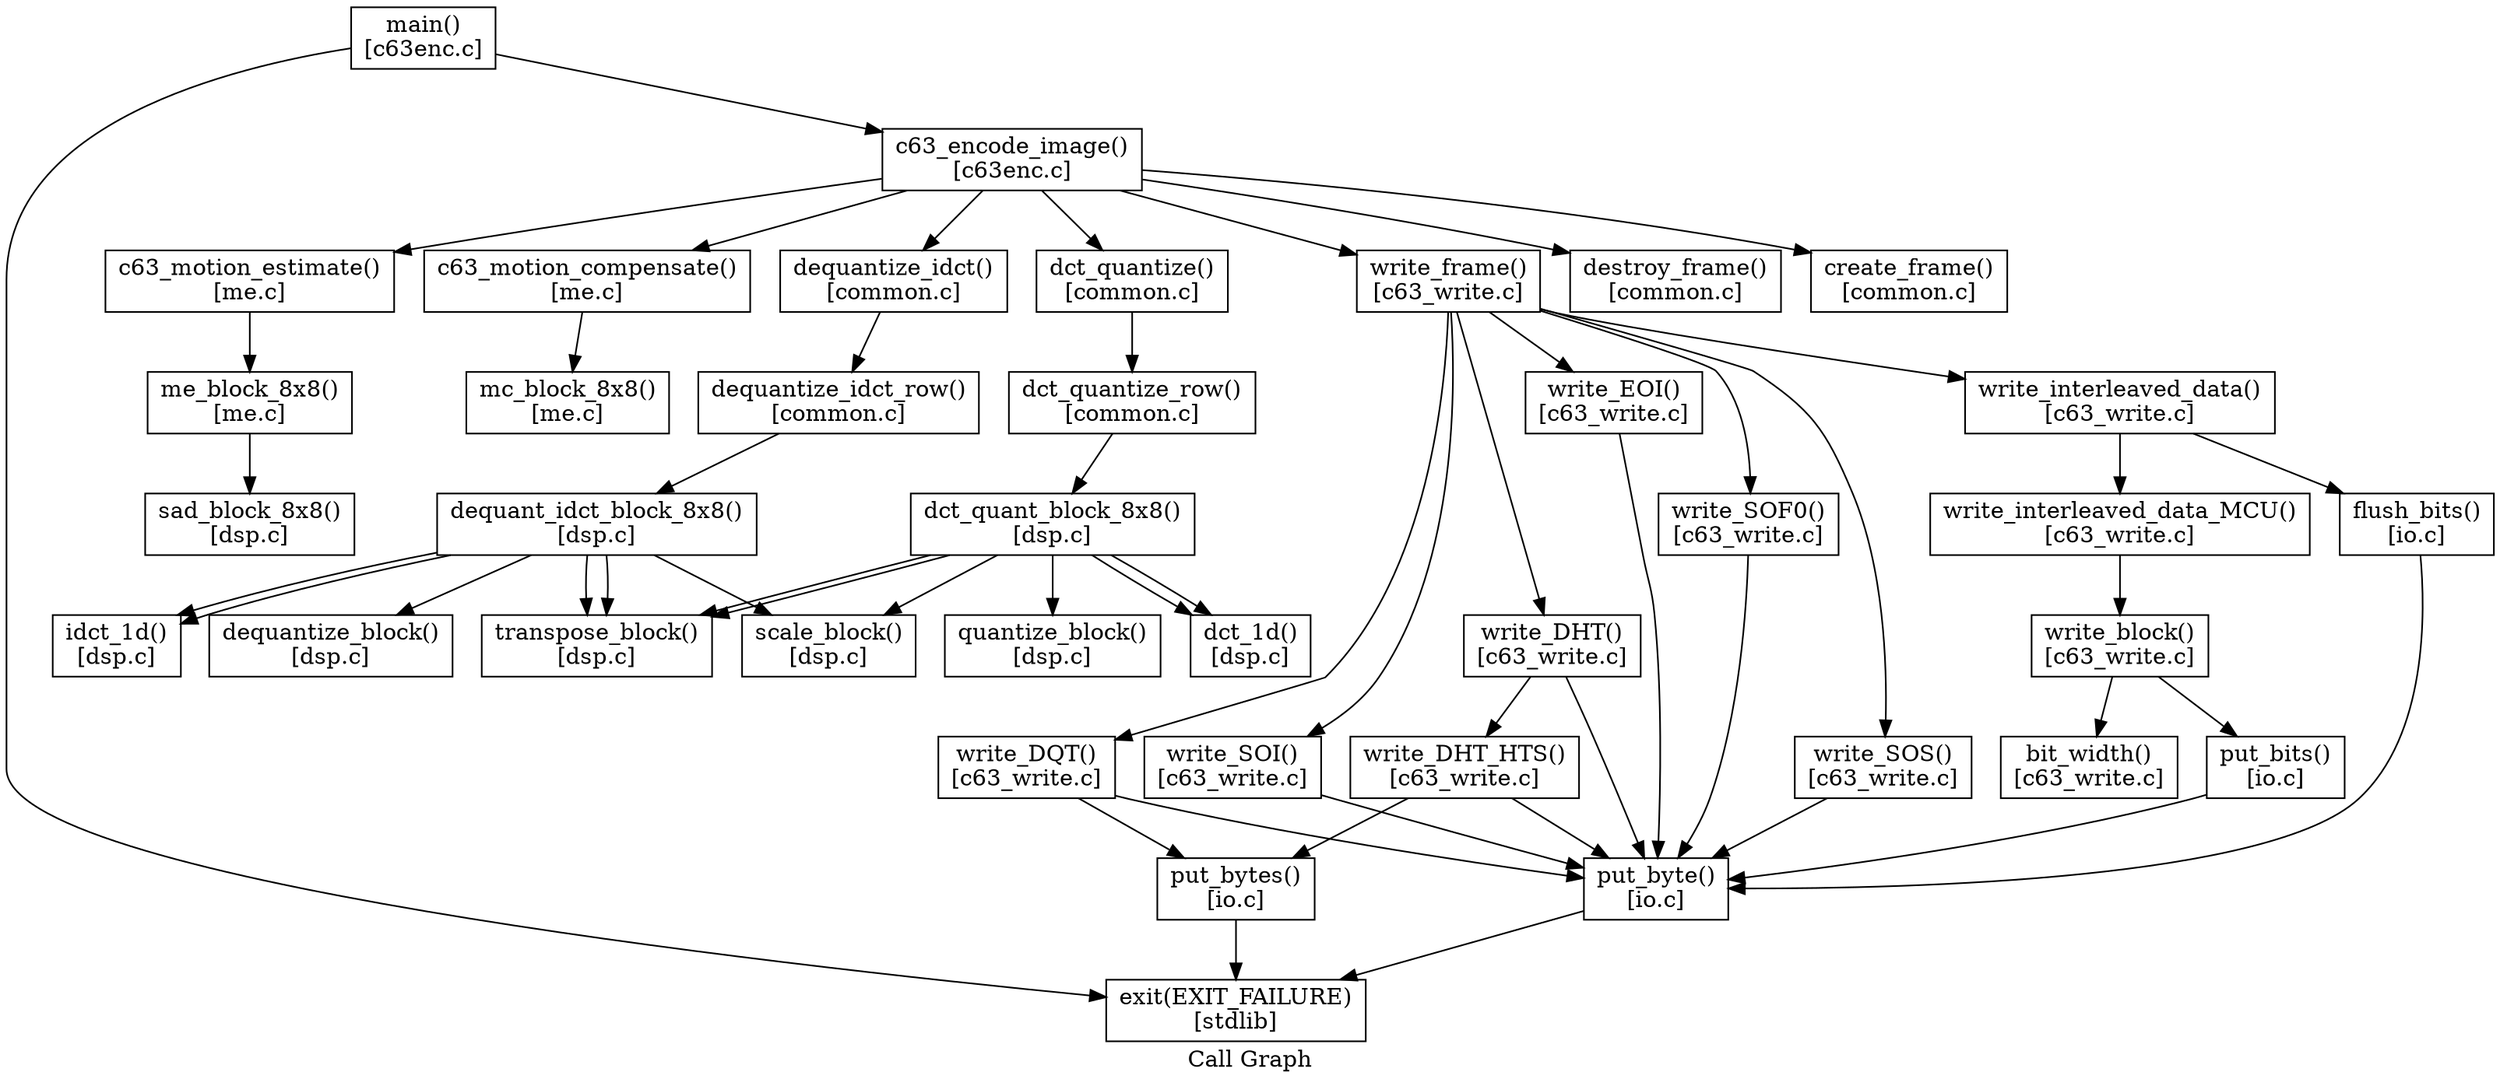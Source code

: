 digraph "Call Graph" {
	label="Call Graph";

	Node0x1015bfd90 [shape=record,label="{write_frame()\n[c63_write.c]}"];
	Node0x1015bfd90 -> Node0x1015bfdd0;
	Node0x1015bfd90 -> Node0x1015bfe10;
	Node0x1015bfd90 -> Node0x1015bfec0;
	Node0x1015bfd90 -> Node0x1015bfe50;
	Node0x1015bfd90 -> Node0x1015bffb0;
	Node0x1015bfd90 -> Node0x1015c0120;
	Node0x1015bfd90 -> Node0x1015c0190;
	Node0x1015bfdd0 [shape=record,label="{write_SOI()\n[c63_write.c]}"];
	Node0x1015bfdd0 -> Node0x1015c0200;
	Node0x1015bfe10 [shape=record,label="{write_DQT()\n[c63_write.c]}"];
	Node0x1015bfe10 -> Node0x1015c0200;
	Node0x1015bfe10 -> Node0x1015bff30;
	Node0x1015bfec0 [shape=record,label="{write_SOF0()\n[c63_write.c]}"];
	Node0x1015bfec0 -> Node0x1015c0200;
	Node0x1015bfe50 [shape=record,label="{write_DHT()\n[c63_write.c]}"];
	Node0x1015bfe50 -> Node0x1015c0200;
	Node0x1015bfe50 -> Node0x1015c0320;
	Node0x1015bffb0 [shape=record,label="{write_SOS()\n[c63_write.c]}"];
	Node0x1015bffb0 -> Node0x1015c0200;
	Node0x1015c0120 [shape=record,label="{write_interleaved_data()\n[c63_write.c]}"];
	Node0x1015c0120 -> Node0x1015c0790;
	Node0x1015c0120 -> Node0x1015c0b50;
	Node0x1015c0190 [shape=record,label="{write_EOI()\n[c63_write.c]}"];
	Node0x1015c0190 -> Node0x1015c0200;
	Node0x1015c0200 [shape=record,label="{put_byte()\n[io.c]}"];
	Node0x1015c0200 -> Node0x1015c1250;
	Node0x1015bff30 [shape=record,label="{put_bytes()\n[io.c]}"];
	Node0x1015bff30 -> Node0x1015c1250;
	Node0x1015c0320 [shape=record,label="{write_DHT_HTS()\n[c63_write.c]}"];
	Node0x1015c0320 -> Node0x1015c0200;
	Node0x1015c0320 -> Node0x1015bff30;
	Node0x1015c0790 [shape=record,label="{write_interleaved_data_MCU()\n[c63_write.c]}"];
	Node0x1015c0790 -> Node0x1015c3300;
	Node0x1015c0b50 [shape=record,label="{flush_bits()\n[io.c]}"];
	Node0x1015c0b50 -> Node0x1015c0200;
	Node0x1015c0bd0 [shape=record,label="{main()\n[c63enc.c]}"];
	Node0x1015c0bd0 -> Node0x1015c1250;
	Node0x1015c0bd0 -> Node0x1015c1330;
	Node0x1015c1250 [shape=record,label="{exit(EXIT_FAILURE)\n[stdlib]}"];
	Node0x1015c1330 [shape=record,label="{c63_encode_image()\n[c63enc.c]}"];
	Node0x1015c1330 -> Node0x1015c1910;
	Node0x1015c1330 -> Node0x1015c19e0;
	Node0x1015c1330 -> Node0x1015c1a20;
	Node0x1015c1330 -> Node0x1015c1ac0;
	Node0x1015c1330 -> Node0x1015c1b30;
	Node0x1015c1330 -> Node0x1015c1cb0;
	Node0x1015c1330 -> Node0x1015bfd90;
	Node0x1015c1910 [shape=record,label="{destroy_frame()\n[common.c]}"];
	Node0x1015c19e0 [shape=record,label="{create_frame()\n[common.c]}"];
	Node0x1015c1a20 [shape=record,label="{c63_motion_estimate()\n[me.c]}"];
	Node0x1015c1a20 -> Node0x1015c31b0;
	Node0x1015c1ac0 [shape=record,label="{c63_motion_compensate()\n[me.c]}"];
	Node0x1015c1ac0 -> Node0x1015c31f0;
	Node0x1015c1b30 [shape=record,label="{dct_quantize()\n[common.c]}"];
	Node0x1015c1b30 -> Node0x1015c16a0;
	Node0x1015c1cb0 [shape=record,label="{dequantize_idct()\n[common.c]}"];
	Node0x1015c1cb0 -> Node0x1015c1bd0;
	Node0x1015c1bd0 [shape=record,label="{dequantize_idct_row()\n[common.c]}"];
	Node0x1015c1bd0 -> Node0x1015c1c40;
	Node0x1015c1c40 [shape=record,label="{dequant_idct_block_8x8()\n[dsp.c]}"];
	Node0x1015c1c40 -> Node0x1015c1f20;
	Node0x1015c1c40 -> Node0x1015c1fb0;
	Node0x1015c1c40 -> Node0x1015c1080;
	Node0x1015c1c40 -> Node0x1015c1ff0;
	Node0x1015c1c40 -> Node0x1015c1080;
	Node0x1015c1c40 -> Node0x1015c1ff0;
	Node0x1015c1f20 [shape=record,label="{dequantize_block()\n[dsp.c]}"];
	Node0x1015c1fb0 [shape=record,label="{scale_block()\n[dsp.c]}"];
	Node0x1015c1080 [shape=record,label="{idct_1d()\n[dsp.c]}"];
	Node0x1015c1ff0 [shape=record,label="{transpose_block()\n[dsp.c]}"];
	Node0x1015c16a0 [shape=record,label="{dct_quantize_row()\n[common.c]}"];
	Node0x1015c16a0 -> Node0x1015c1710;
	Node0x1015c1710 [shape=record,label="{dct_quant_block_8x8()\n[dsp.c]}"];
	Node0x1015c1710 -> Node0x1015c1780;
	Node0x1015c1710 -> Node0x1015c1ff0;
	Node0x1015c1710 -> Node0x1015c1780;
	Node0x1015c1710 -> Node0x1015c1ff0;
	Node0x1015c1710 -> Node0x1015c1fb0;
	Node0x1015c1710 -> Node0x1015c17f0;
	Node0x1015c17f0 [shape=record,label="{quantize_block()\n[dsp.c]}"];
	Node0x1015c1780 [shape=record,label="{dct_1d()\n[dsp.c]}"];
	Node0x1015c28c0 [shape=record,label="{sad_block_8x8()\n[dsp.c]}"];
	Node0x1015c2f10 [shape=record,label="{put_bits()\n[io.c]}"];
	Node0x1015c2f10 -> Node0x1015c0200;
	Node0x1015c31b0 [shape=record,label="{me_block_8x8()\n[me.c]}"];
	Node0x1015c31b0 -> Node0x1015c28c0;
	Node0x1015c31f0 [shape=record,label="{mc_block_8x8()\n[me.c]}"];
	Node0x1015c3300 [shape=record,label="{write_block()\n[c63_write.c]}"];
	Node0x1015c3300 -> Node0x1015c2f10;
	Node0x1015c3300 -> Node0x1015c34e0;
	Node0x1015c34e0 [shape=record,label="{bit_width()\n[c63_write.c]}"];
}
